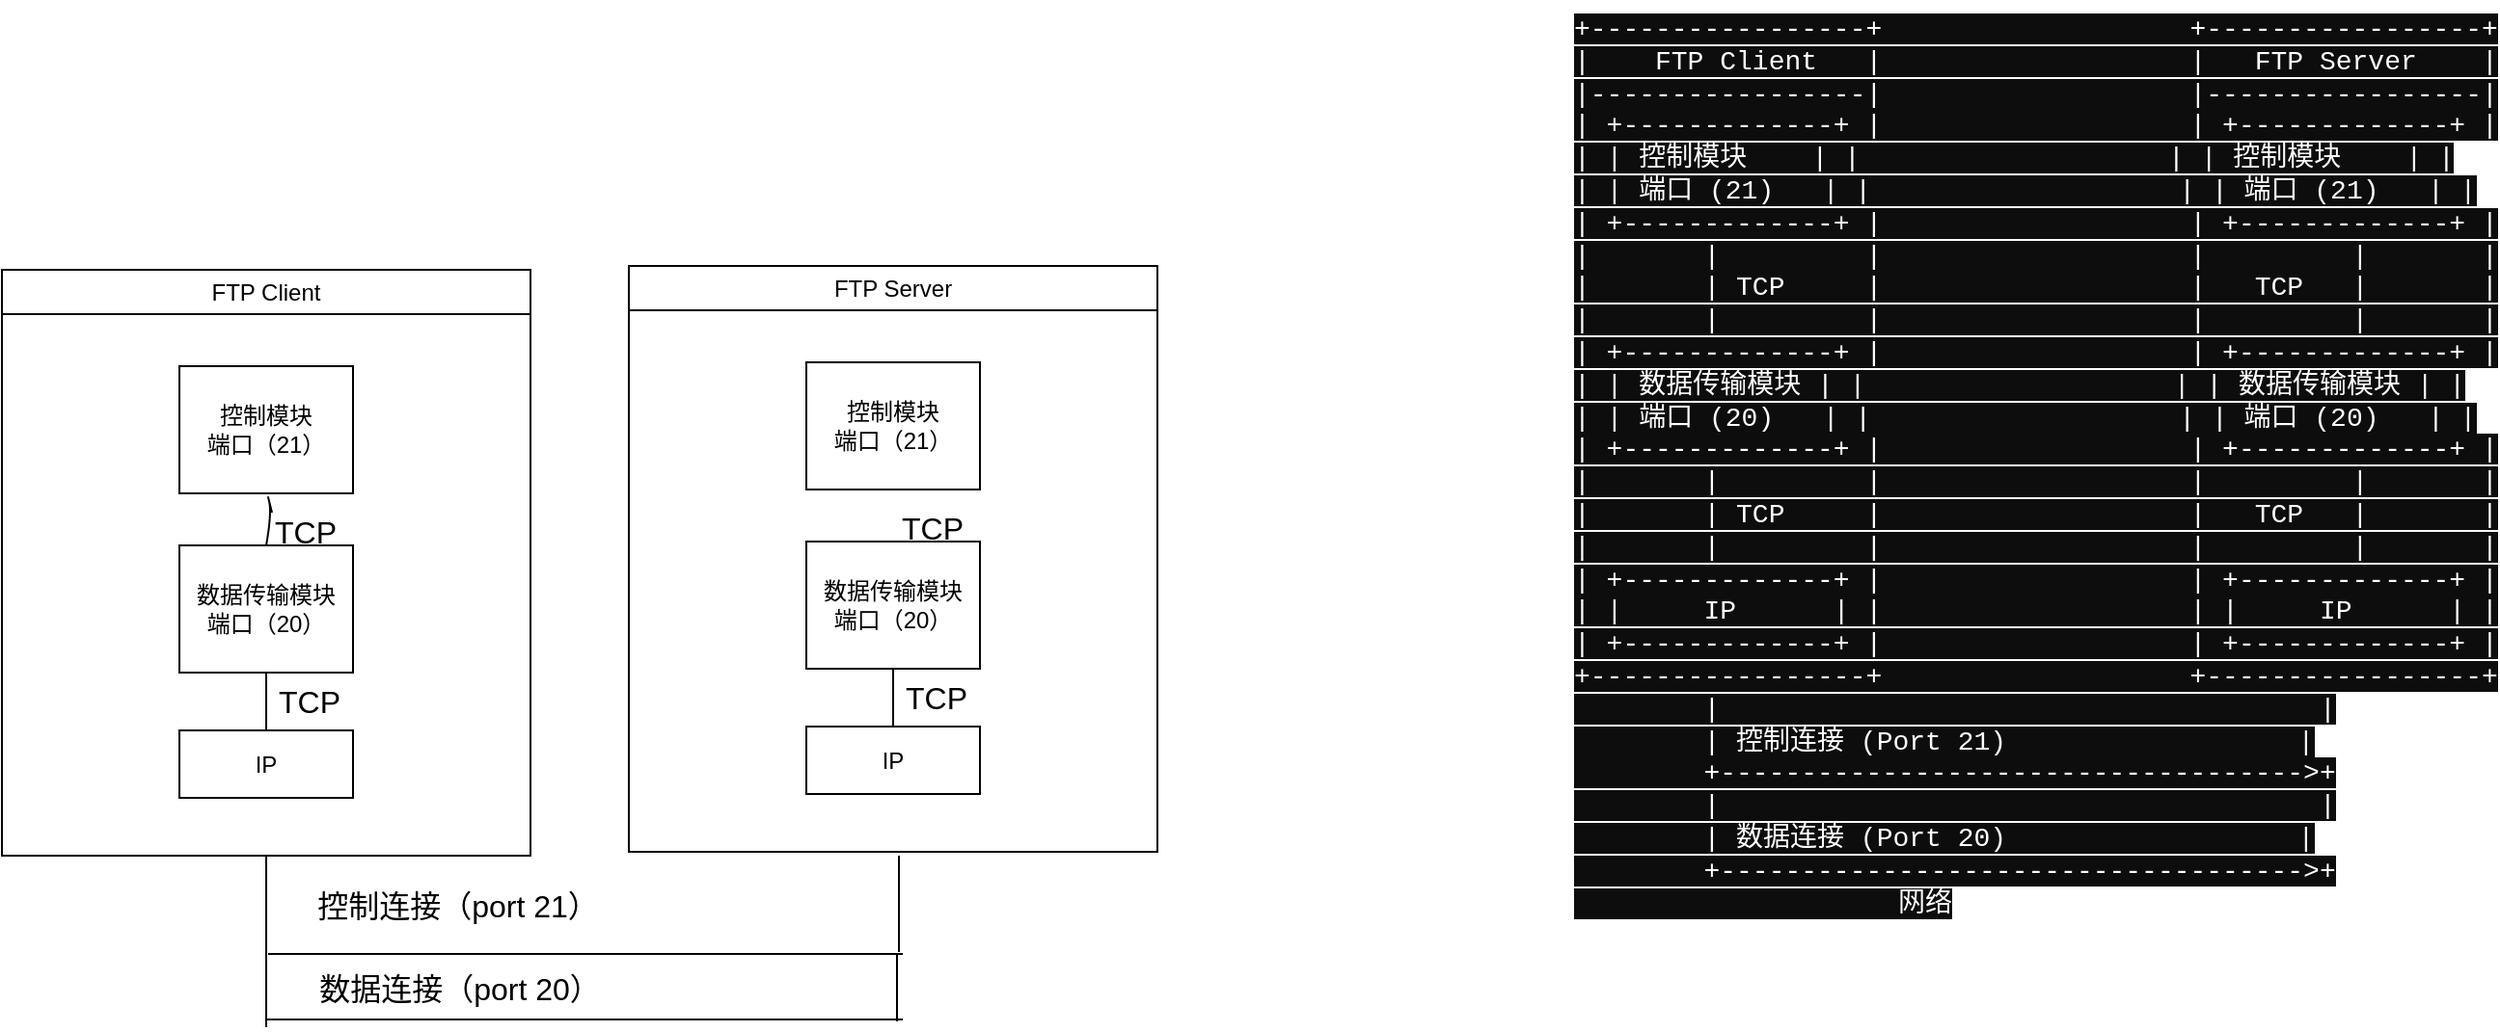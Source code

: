 <mxfile version="24.3.1" type="github">
  <diagram name="第 1 页" id="32psd4S1tHERCNil5yZf">
    <mxGraphModel dx="1831" dy="1187" grid="0" gridSize="10" guides="1" tooltips="1" connect="1" arrows="1" fold="1" page="0" pageScale="1" pageWidth="827" pageHeight="1169" math="0" shadow="0">
      <root>
        <mxCell id="0" />
        <mxCell id="1" parent="0" />
        <mxCell id="0-3LimVyICHfHxnWDuKL-3" style="edgeStyle=none;curved=1;rounded=0;orthogonalLoop=1;jettySize=auto;html=1;exitX=0;exitY=0.5;exitDx=0;exitDy=0;fontSize=12;startSize=8;endSize=8;" edge="1" parent="1">
          <mxGeometry relative="1" as="geometry">
            <mxPoint x="77" y="1" as="sourcePoint" />
            <mxPoint x="77" y="1" as="targetPoint" />
          </mxGeometry>
        </mxCell>
        <mxCell id="0-3LimVyICHfHxnWDuKL-5" value="&lt;span style=&quot;color: rgb(255, 255, 255); font-family: ui-monospace, SFMono-Regular, &amp;quot;SF Mono&amp;quot;, Menlo, Consolas, &amp;quot;Liberation Mono&amp;quot;, monospace; font-size: 14px; font-style: normal; font-variant-ligatures: normal; font-variant-caps: normal; font-weight: 400; letter-spacing: normal; orphans: 2; text-align: left; text-indent: 0px; text-transform: none; widows: 2; word-spacing: 0px; -webkit-text-stroke-width: 0px; white-space: pre; background-color: rgb(13, 13, 13); text-decoration-thickness: initial; text-decoration-style: initial; text-decoration-color: initial; display: inline !important; float: none;&quot;&gt;+-----------------+                   +-----------------+&#xa;|    FTP Client   |                   |   FTP Server    |&#xa;|-----------------|                   |-----------------|&#xa;| +-------------+ |                   | +-------------+ |&#xa;| | 控制模块    | |                   | | 控制模块    | |&#xa;| | 端口 (21)   | |                   | | 端口 (21)   | |&#xa;| +-------------+ |                   | +-------------+ |&#xa;|       |         |                   |         |       |&#xa;|       | TCP     |                   |   TCP   |       |&#xa;|       |         |                   |         |       |&#xa;| +-------------+ |                   | +-------------+ |&#xa;| | 数据传输模块 | |                   | | 数据传输模块 | |&#xa;| | 端口 (20)   | |                   | | 端口 (20)   | |&#xa;| +-------------+ |                   | +-------------+ |&#xa;|       |         |                   |         |       |&#xa;|       | TCP     |                   |   TCP   |       |&#xa;|       |         |                   |         |       |&#xa;| +-------------+ |                   | +-------------+ |&#xa;| |     IP      | |                   | |     IP      | |&#xa;| +-------------+ |                   | +-------------+ |&#xa;+-----------------+                   +-----------------+&#xa;        |                                     |&#xa;        | 控制连接 (Port 21)                  |&#xa;        +------------------------------------&amp;gt;+&#xa;        |                                     |&#xa;        | 数据连接 (Port 20)                  |&#xa;        +------------------------------------&amp;gt;+&#xa;                    网络&lt;/span&gt;" style="text;whiteSpace=wrap;html=1;" vertex="1" parent="1">
          <mxGeometry x="745" y="-40" width="467" height="492" as="geometry" />
        </mxCell>
        <mxCell id="0-3LimVyICHfHxnWDuKL-12" value="&lt;span style=&quot;font-weight: 400;&quot;&gt;FTP Client&lt;/span&gt;" style="swimlane;whiteSpace=wrap;html=1;" vertex="1" parent="1">
          <mxGeometry x="-68" y="100" width="274" height="304" as="geometry" />
        </mxCell>
        <mxCell id="0-3LimVyICHfHxnWDuKL-16" value="数据传输模块&lt;div&gt;端口（20）&lt;/div&gt;" style="rounded=0;whiteSpace=wrap;html=1;" vertex="1" parent="0-3LimVyICHfHxnWDuKL-12">
          <mxGeometry x="92" y="143" width="90" height="66" as="geometry" />
        </mxCell>
        <mxCell id="0-3LimVyICHfHxnWDuKL-15" value="IP" style="rounded=0;whiteSpace=wrap;html=1;" vertex="1" parent="0-3LimVyICHfHxnWDuKL-12">
          <mxGeometry x="92" y="239" width="90" height="35" as="geometry" />
        </mxCell>
        <mxCell id="0-3LimVyICHfHxnWDuKL-22" value="控制模块&lt;div&gt;端口（21）&lt;/div&gt;" style="rounded=0;whiteSpace=wrap;html=1;" vertex="1" parent="0-3LimVyICHfHxnWDuKL-12">
          <mxGeometry x="92" y="50" width="90" height="66" as="geometry" />
        </mxCell>
        <mxCell id="0-3LimVyICHfHxnWDuKL-33" value="TCP" style="text;html=1;align=center;verticalAlign=middle;resizable=0;points=[];autosize=1;strokeColor=none;fillColor=none;fontSize=16;" vertex="1" parent="0-3LimVyICHfHxnWDuKL-12">
          <mxGeometry x="132" y="120" width="50" height="31" as="geometry" />
        </mxCell>
        <mxCell id="0-3LimVyICHfHxnWDuKL-36" value="" style="endArrow=none;html=1;rounded=0;fontSize=12;startSize=8;endSize=8;curved=1;exitX=0.5;exitY=0;exitDx=0;exitDy=0;entryX=0.5;entryY=1;entryDx=0;entryDy=0;" edge="1" parent="0-3LimVyICHfHxnWDuKL-12" source="0-3LimVyICHfHxnWDuKL-15" target="0-3LimVyICHfHxnWDuKL-16">
          <mxGeometry width="50" height="50" relative="1" as="geometry">
            <mxPoint x="599" y="202" as="sourcePoint" />
            <mxPoint x="649" y="152" as="targetPoint" />
          </mxGeometry>
        </mxCell>
        <mxCell id="0-3LimVyICHfHxnWDuKL-37" value="TCP" style="text;html=1;align=center;verticalAlign=middle;resizable=0;points=[];autosize=1;strokeColor=none;fillColor=none;fontSize=16;" vertex="1" parent="0-3LimVyICHfHxnWDuKL-12">
          <mxGeometry x="134" y="208" width="50" height="31" as="geometry" />
        </mxCell>
        <mxCell id="0-3LimVyICHfHxnWDuKL-32" value="" style="endArrow=none;html=1;rounded=0;fontSize=12;startSize=8;endSize=8;curved=1;exitX=0.5;exitY=0;exitDx=0;exitDy=0;" edge="1" parent="1" source="0-3LimVyICHfHxnWDuKL-16">
          <mxGeometry width="50" height="50" relative="1" as="geometry">
            <mxPoint x="533" y="301" as="sourcePoint" />
            <mxPoint x="72" y="226" as="targetPoint" />
            <Array as="points">
              <mxPoint x="72" y="226" />
              <mxPoint x="69" y="214" />
            </Array>
          </mxGeometry>
        </mxCell>
        <mxCell id="0-3LimVyICHfHxnWDuKL-40" value="" style="endArrow=none;html=1;rounded=0;fontSize=12;startSize=8;endSize=8;curved=1;entryX=0.5;entryY=1;entryDx=0;entryDy=0;" edge="1" parent="1" target="0-3LimVyICHfHxnWDuKL-12">
          <mxGeometry width="50" height="50" relative="1" as="geometry">
            <mxPoint x="69" y="455" as="sourcePoint" />
            <mxPoint x="583" y="251" as="targetPoint" />
          </mxGeometry>
        </mxCell>
        <mxCell id="0-3LimVyICHfHxnWDuKL-42" value="" style="endArrow=none;html=1;rounded=0;fontSize=12;startSize=8;endSize=8;curved=1;" edge="1" parent="1">
          <mxGeometry width="50" height="50" relative="1" as="geometry">
            <mxPoint x="70" y="455" as="sourcePoint" />
            <mxPoint x="399" y="455" as="targetPoint" />
          </mxGeometry>
        </mxCell>
        <mxCell id="0-3LimVyICHfHxnWDuKL-43" value="" style="endArrow=none;html=1;rounded=0;fontSize=12;startSize=8;endSize=8;curved=1;exitX=0.5;exitY=1;exitDx=0;exitDy=0;" edge="1" parent="1">
          <mxGeometry width="50" height="50" relative="1" as="geometry">
            <mxPoint x="397" y="404" as="sourcePoint" />
            <mxPoint x="397" y="454" as="targetPoint" />
          </mxGeometry>
        </mxCell>
        <mxCell id="0-3LimVyICHfHxnWDuKL-44" value="&lt;span style=&quot;font-weight: 400;&quot;&gt;FTP Server&lt;/span&gt;" style="swimlane;whiteSpace=wrap;html=1;" vertex="1" parent="1">
          <mxGeometry x="257" y="98" width="274" height="304" as="geometry" />
        </mxCell>
        <mxCell id="0-3LimVyICHfHxnWDuKL-45" value="数据传输模块&lt;div&gt;端口（20）&lt;/div&gt;" style="rounded=0;whiteSpace=wrap;html=1;" vertex="1" parent="0-3LimVyICHfHxnWDuKL-44">
          <mxGeometry x="92" y="143" width="90" height="66" as="geometry" />
        </mxCell>
        <mxCell id="0-3LimVyICHfHxnWDuKL-46" value="IP" style="rounded=0;whiteSpace=wrap;html=1;" vertex="1" parent="0-3LimVyICHfHxnWDuKL-44">
          <mxGeometry x="92" y="239" width="90" height="35" as="geometry" />
        </mxCell>
        <mxCell id="0-3LimVyICHfHxnWDuKL-47" value="控制模块&lt;div&gt;端口（21）&lt;/div&gt;" style="rounded=0;whiteSpace=wrap;html=1;" vertex="1" parent="0-3LimVyICHfHxnWDuKL-44">
          <mxGeometry x="92" y="50" width="90" height="66" as="geometry" />
        </mxCell>
        <mxCell id="0-3LimVyICHfHxnWDuKL-48" value="TCP" style="text;html=1;align=center;verticalAlign=middle;resizable=0;points=[];autosize=1;strokeColor=none;fillColor=none;fontSize=16;" vertex="1" parent="0-3LimVyICHfHxnWDuKL-44">
          <mxGeometry x="132" y="120" width="50" height="31" as="geometry" />
        </mxCell>
        <mxCell id="0-3LimVyICHfHxnWDuKL-49" value="" style="endArrow=none;html=1;rounded=0;fontSize=12;startSize=8;endSize=8;curved=1;exitX=0.5;exitY=0;exitDx=0;exitDy=0;entryX=0.5;entryY=1;entryDx=0;entryDy=0;" edge="1" parent="0-3LimVyICHfHxnWDuKL-44" source="0-3LimVyICHfHxnWDuKL-46" target="0-3LimVyICHfHxnWDuKL-45">
          <mxGeometry width="50" height="50" relative="1" as="geometry">
            <mxPoint x="599" y="202" as="sourcePoint" />
            <mxPoint x="649" y="152" as="targetPoint" />
          </mxGeometry>
        </mxCell>
        <mxCell id="0-3LimVyICHfHxnWDuKL-50" value="TCP" style="text;html=1;align=center;verticalAlign=middle;resizable=0;points=[];autosize=1;strokeColor=none;fillColor=none;fontSize=16;" vertex="1" parent="0-3LimVyICHfHxnWDuKL-44">
          <mxGeometry x="134" y="208" width="50" height="31" as="geometry" />
        </mxCell>
        <mxCell id="0-3LimVyICHfHxnWDuKL-51" value="" style="endArrow=none;html=1;rounded=0;fontSize=12;startSize=8;endSize=8;curved=1;" edge="1" parent="1">
          <mxGeometry width="50" height="50" relative="1" as="geometry">
            <mxPoint x="69" y="455" as="sourcePoint" />
            <mxPoint x="69" y="493" as="targetPoint" />
          </mxGeometry>
        </mxCell>
        <mxCell id="0-3LimVyICHfHxnWDuKL-52" value="" style="endArrow=none;html=1;rounded=0;fontSize=12;startSize=8;endSize=8;curved=1;" edge="1" parent="1">
          <mxGeometry width="50" height="50" relative="1" as="geometry">
            <mxPoint x="69" y="489" as="sourcePoint" />
            <mxPoint x="399" y="489" as="targetPoint" />
          </mxGeometry>
        </mxCell>
        <mxCell id="0-3LimVyICHfHxnWDuKL-53" value="" style="endArrow=none;html=1;rounded=0;fontSize=12;startSize=8;endSize=8;curved=1;" edge="1" parent="1">
          <mxGeometry width="50" height="50" relative="1" as="geometry">
            <mxPoint x="396" y="455" as="sourcePoint" />
            <mxPoint x="396" y="490" as="targetPoint" />
          </mxGeometry>
        </mxCell>
        <mxCell id="0-3LimVyICHfHxnWDuKL-54" value="控制连接（port 21）" style="text;html=1;align=center;verticalAlign=middle;resizable=0;points=[];autosize=1;strokeColor=none;fillColor=none;fontSize=16;" vertex="1" parent="1">
          <mxGeometry x="85.5" y="414.5" width="164" height="31" as="geometry" />
        </mxCell>
        <mxCell id="0-3LimVyICHfHxnWDuKL-55" value="数据连接（port 20）" style="text;html=1;align=center;verticalAlign=middle;resizable=0;points=[];autosize=1;strokeColor=none;fillColor=none;fontSize=16;" vertex="1" parent="1">
          <mxGeometry x="86.5" y="457.5" width="164" height="31" as="geometry" />
        </mxCell>
      </root>
    </mxGraphModel>
  </diagram>
</mxfile>
